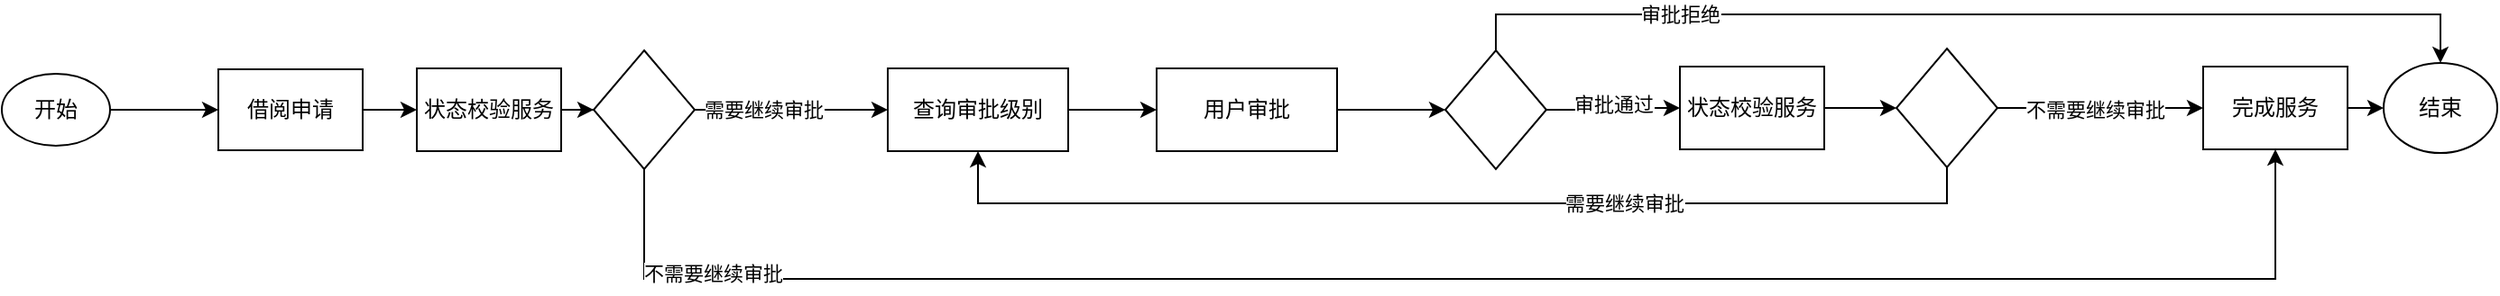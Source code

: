 <mxfile version="26.2.2">
  <diagram id="C5RBs43oDa-KdzZeNtuy" name="Page-1">
    <mxGraphModel dx="1428" dy="841" grid="1" gridSize="10" guides="1" tooltips="1" connect="1" arrows="1" fold="1" page="1" pageScale="1" pageWidth="827" pageHeight="1169" math="0" shadow="0">
      <root>
        <mxCell id="WIyWlLk6GJQsqaUBKTNV-0" />
        <mxCell id="WIyWlLk6GJQsqaUBKTNV-1" parent="WIyWlLk6GJQsqaUBKTNV-0" />
        <mxCell id="A0Bdbih9iGJa2M8ULdE8-2" style="edgeStyle=orthogonalEdgeStyle;rounded=0;orthogonalLoop=1;jettySize=auto;html=1;exitX=1;exitY=0.5;exitDx=0;exitDy=0;entryX=0;entryY=0.5;entryDx=0;entryDy=0;" parent="WIyWlLk6GJQsqaUBKTNV-1" source="A0Bdbih9iGJa2M8ULdE8-0" target="A0Bdbih9iGJa2M8ULdE8-1" edge="1">
          <mxGeometry relative="1" as="geometry" />
        </mxCell>
        <mxCell id="A0Bdbih9iGJa2M8ULdE8-0" value="开始" style="ellipse;whiteSpace=wrap;html=1;" parent="WIyWlLk6GJQsqaUBKTNV-1" vertex="1">
          <mxGeometry x="30" y="316" width="60" height="40" as="geometry" />
        </mxCell>
        <mxCell id="A0Bdbih9iGJa2M8ULdE8-4" style="edgeStyle=orthogonalEdgeStyle;rounded=0;orthogonalLoop=1;jettySize=auto;html=1;exitX=1;exitY=0.5;exitDx=0;exitDy=0;entryX=0;entryY=0.5;entryDx=0;entryDy=0;" parent="WIyWlLk6GJQsqaUBKTNV-1" source="A0Bdbih9iGJa2M8ULdE8-1" target="A0Bdbih9iGJa2M8ULdE8-3" edge="1">
          <mxGeometry relative="1" as="geometry" />
        </mxCell>
        <mxCell id="A0Bdbih9iGJa2M8ULdE8-1" value="借阅申请" style="rounded=0;whiteSpace=wrap;html=1;" parent="WIyWlLk6GJQsqaUBKTNV-1" vertex="1">
          <mxGeometry x="150" y="313.5" width="80" height="45" as="geometry" />
        </mxCell>
        <mxCell id="A0Bdbih9iGJa2M8ULdE8-12" style="edgeStyle=orthogonalEdgeStyle;rounded=0;orthogonalLoop=1;jettySize=auto;html=1;exitX=1;exitY=0.5;exitDx=0;exitDy=0;" parent="WIyWlLk6GJQsqaUBKTNV-1" source="A0Bdbih9iGJa2M8ULdE8-3" target="A0Bdbih9iGJa2M8ULdE8-11" edge="1">
          <mxGeometry relative="1" as="geometry" />
        </mxCell>
        <mxCell id="A0Bdbih9iGJa2M8ULdE8-3" value="状态校验服务" style="rounded=0;whiteSpace=wrap;html=1;" parent="WIyWlLk6GJQsqaUBKTNV-1" vertex="1">
          <mxGeometry x="260" y="313" width="80" height="46" as="geometry" />
        </mxCell>
        <mxCell id="A0Bdbih9iGJa2M8ULdE8-9" style="edgeStyle=orthogonalEdgeStyle;rounded=0;orthogonalLoop=1;jettySize=auto;html=1;exitX=1;exitY=0.5;exitDx=0;exitDy=0;entryX=0;entryY=0.5;entryDx=0;entryDy=0;" parent="WIyWlLk6GJQsqaUBKTNV-1" source="A0Bdbih9iGJa2M8ULdE8-7" target="A0Bdbih9iGJa2M8ULdE8-8" edge="1">
          <mxGeometry relative="1" as="geometry" />
        </mxCell>
        <mxCell id="A0Bdbih9iGJa2M8ULdE8-7" value="完成服务" style="rounded=0;whiteSpace=wrap;html=1;" parent="WIyWlLk6GJQsqaUBKTNV-1" vertex="1">
          <mxGeometry x="1250" y="312" width="80" height="46" as="geometry" />
        </mxCell>
        <mxCell id="A0Bdbih9iGJa2M8ULdE8-8" value="结束" style="ellipse;whiteSpace=wrap;html=1;" parent="WIyWlLk6GJQsqaUBKTNV-1" vertex="1">
          <mxGeometry x="1350" y="310" width="63" height="50" as="geometry" />
        </mxCell>
        <mxCell id="A0Bdbih9iGJa2M8ULdE8-14" style="edgeStyle=orthogonalEdgeStyle;rounded=0;orthogonalLoop=1;jettySize=auto;html=1;exitX=0.5;exitY=1;exitDx=0;exitDy=0;entryX=0.5;entryY=1;entryDx=0;entryDy=0;" parent="WIyWlLk6GJQsqaUBKTNV-1" source="A0Bdbih9iGJa2M8ULdE8-11" target="A0Bdbih9iGJa2M8ULdE8-7" edge="1">
          <mxGeometry relative="1" as="geometry">
            <Array as="points">
              <mxPoint x="386" y="430" />
              <mxPoint x="1290" y="430" />
            </Array>
          </mxGeometry>
        </mxCell>
        <mxCell id="A0Bdbih9iGJa2M8ULdE8-15" value="不需要继续审批" style="edgeLabel;html=1;align=center;verticalAlign=middle;resizable=0;points=[];" parent="A0Bdbih9iGJa2M8ULdE8-14" vertex="1" connectable="0">
          <mxGeometry x="-0.809" y="3" relative="1" as="geometry">
            <mxPoint as="offset" />
          </mxGeometry>
        </mxCell>
        <mxCell id="mO6Z5rQ-wH0-ZFzsmebx-3" style="edgeStyle=orthogonalEdgeStyle;rounded=0;orthogonalLoop=1;jettySize=auto;html=1;exitX=1;exitY=0.5;exitDx=0;exitDy=0;entryX=0;entryY=0.5;entryDx=0;entryDy=0;" edge="1" parent="WIyWlLk6GJQsqaUBKTNV-1" source="A0Bdbih9iGJa2M8ULdE8-11" target="mO6Z5rQ-wH0-ZFzsmebx-0">
          <mxGeometry relative="1" as="geometry" />
        </mxCell>
        <mxCell id="mO6Z5rQ-wH0-ZFzsmebx-4" value="需要继续审批" style="edgeLabel;html=1;align=center;verticalAlign=middle;resizable=0;points=[];" vertex="1" connectable="0" parent="mO6Z5rQ-wH0-ZFzsmebx-3">
          <mxGeometry x="-0.296" relative="1" as="geometry">
            <mxPoint as="offset" />
          </mxGeometry>
        </mxCell>
        <mxCell id="A0Bdbih9iGJa2M8ULdE8-11" value="" style="rhombus;whiteSpace=wrap;html=1;" parent="WIyWlLk6GJQsqaUBKTNV-1" vertex="1">
          <mxGeometry x="358" y="303" width="56" height="66" as="geometry" />
        </mxCell>
        <mxCell id="mO6Z5rQ-wH0-ZFzsmebx-7" style="edgeStyle=orthogonalEdgeStyle;rounded=0;orthogonalLoop=1;jettySize=auto;html=1;exitX=1;exitY=0.5;exitDx=0;exitDy=0;entryX=0;entryY=0.5;entryDx=0;entryDy=0;" edge="1" parent="WIyWlLk6GJQsqaUBKTNV-1" source="A0Bdbih9iGJa2M8ULdE8-16" target="mO6Z5rQ-wH0-ZFzsmebx-6">
          <mxGeometry relative="1" as="geometry" />
        </mxCell>
        <mxCell id="A0Bdbih9iGJa2M8ULdE8-16" value="用户审批" style="rounded=0;whiteSpace=wrap;html=1;" parent="WIyWlLk6GJQsqaUBKTNV-1" vertex="1">
          <mxGeometry x="670" y="313" width="100" height="46" as="geometry" />
        </mxCell>
        <mxCell id="A0Bdbih9iGJa2M8ULdE8-26" style="edgeStyle=orthogonalEdgeStyle;rounded=0;orthogonalLoop=1;jettySize=auto;html=1;exitX=1;exitY=0.5;exitDx=0;exitDy=0;" parent="WIyWlLk6GJQsqaUBKTNV-1" source="A0Bdbih9iGJa2M8ULdE8-17" target="A0Bdbih9iGJa2M8ULdE8-20" edge="1">
          <mxGeometry relative="1" as="geometry" />
        </mxCell>
        <mxCell id="A0Bdbih9iGJa2M8ULdE8-17" value="状态校验服务" style="rounded=0;whiteSpace=wrap;html=1;" parent="WIyWlLk6GJQsqaUBKTNV-1" vertex="1">
          <mxGeometry x="960" y="312" width="80" height="46" as="geometry" />
        </mxCell>
        <mxCell id="A0Bdbih9iGJa2M8ULdE8-27" style="edgeStyle=orthogonalEdgeStyle;rounded=0;orthogonalLoop=1;jettySize=auto;html=1;exitX=0.5;exitY=1;exitDx=0;exitDy=0;entryX=0.5;entryY=1;entryDx=0;entryDy=0;" parent="WIyWlLk6GJQsqaUBKTNV-1" source="A0Bdbih9iGJa2M8ULdE8-20" target="mO6Z5rQ-wH0-ZFzsmebx-0" edge="1">
          <mxGeometry relative="1" as="geometry" />
        </mxCell>
        <mxCell id="A0Bdbih9iGJa2M8ULdE8-29" value="需要继续审批" style="edgeLabel;html=1;align=center;verticalAlign=middle;resizable=0;points=[];" parent="A0Bdbih9iGJa2M8ULdE8-27" vertex="1" connectable="0">
          <mxGeometry x="-0.321" relative="1" as="geometry">
            <mxPoint as="offset" />
          </mxGeometry>
        </mxCell>
        <mxCell id="mO6Z5rQ-wH0-ZFzsmebx-12" style="edgeStyle=orthogonalEdgeStyle;rounded=0;orthogonalLoop=1;jettySize=auto;html=1;exitX=1;exitY=0.5;exitDx=0;exitDy=0;entryX=0;entryY=0.5;entryDx=0;entryDy=0;" edge="1" parent="WIyWlLk6GJQsqaUBKTNV-1" source="A0Bdbih9iGJa2M8ULdE8-20" target="A0Bdbih9iGJa2M8ULdE8-7">
          <mxGeometry relative="1" as="geometry" />
        </mxCell>
        <mxCell id="mO6Z5rQ-wH0-ZFzsmebx-13" value="不需要继续审批" style="edgeLabel;html=1;align=center;verticalAlign=middle;resizable=0;points=[];" vertex="1" connectable="0" parent="mO6Z5rQ-wH0-ZFzsmebx-12">
          <mxGeometry x="-0.491" y="-2" relative="1" as="geometry">
            <mxPoint x="25" y="-1" as="offset" />
          </mxGeometry>
        </mxCell>
        <mxCell id="A0Bdbih9iGJa2M8ULdE8-20" value="" style="rhombus;whiteSpace=wrap;html=1;" parent="WIyWlLk6GJQsqaUBKTNV-1" vertex="1">
          <mxGeometry x="1080" y="302" width="56" height="66" as="geometry" />
        </mxCell>
        <mxCell id="mO6Z5rQ-wH0-ZFzsmebx-2" style="edgeStyle=orthogonalEdgeStyle;rounded=0;orthogonalLoop=1;jettySize=auto;html=1;exitX=1;exitY=0.5;exitDx=0;exitDy=0;entryX=0;entryY=0.5;entryDx=0;entryDy=0;" edge="1" parent="WIyWlLk6GJQsqaUBKTNV-1" source="mO6Z5rQ-wH0-ZFzsmebx-0" target="A0Bdbih9iGJa2M8ULdE8-16">
          <mxGeometry relative="1" as="geometry" />
        </mxCell>
        <mxCell id="mO6Z5rQ-wH0-ZFzsmebx-0" value="查询审批级别" style="rounded=0;whiteSpace=wrap;html=1;" vertex="1" parent="WIyWlLk6GJQsqaUBKTNV-1">
          <mxGeometry x="521" y="313" width="100" height="46" as="geometry" />
        </mxCell>
        <mxCell id="mO6Z5rQ-wH0-ZFzsmebx-8" style="edgeStyle=orthogonalEdgeStyle;rounded=0;orthogonalLoop=1;jettySize=auto;html=1;exitX=1;exitY=0.5;exitDx=0;exitDy=0;" edge="1" parent="WIyWlLk6GJQsqaUBKTNV-1" source="mO6Z5rQ-wH0-ZFzsmebx-6" target="A0Bdbih9iGJa2M8ULdE8-17">
          <mxGeometry relative="1" as="geometry" />
        </mxCell>
        <mxCell id="mO6Z5rQ-wH0-ZFzsmebx-10" value="审批通过" style="edgeLabel;html=1;align=center;verticalAlign=middle;resizable=0;points=[];" vertex="1" connectable="0" parent="mO6Z5rQ-wH0-ZFzsmebx-8">
          <mxGeometry x="-0.538" y="1" relative="1" as="geometry">
            <mxPoint x="19" y="-2" as="offset" />
          </mxGeometry>
        </mxCell>
        <mxCell id="mO6Z5rQ-wH0-ZFzsmebx-9" style="edgeStyle=orthogonalEdgeStyle;rounded=0;orthogonalLoop=1;jettySize=auto;html=1;exitX=0.5;exitY=0;exitDx=0;exitDy=0;entryX=0.5;entryY=0;entryDx=0;entryDy=0;" edge="1" parent="WIyWlLk6GJQsqaUBKTNV-1" source="mO6Z5rQ-wH0-ZFzsmebx-6" target="A0Bdbih9iGJa2M8ULdE8-8">
          <mxGeometry relative="1" as="geometry" />
        </mxCell>
        <mxCell id="mO6Z5rQ-wH0-ZFzsmebx-11" value="审批拒绝" style="edgeLabel;html=1;align=center;verticalAlign=middle;resizable=0;points=[];" vertex="1" connectable="0" parent="mO6Z5rQ-wH0-ZFzsmebx-9">
          <mxGeometry x="-0.572" relative="1" as="geometry">
            <mxPoint as="offset" />
          </mxGeometry>
        </mxCell>
        <mxCell id="mO6Z5rQ-wH0-ZFzsmebx-6" value="" style="rhombus;whiteSpace=wrap;html=1;" vertex="1" parent="WIyWlLk6GJQsqaUBKTNV-1">
          <mxGeometry x="830" y="303" width="56" height="66" as="geometry" />
        </mxCell>
      </root>
    </mxGraphModel>
  </diagram>
</mxfile>
